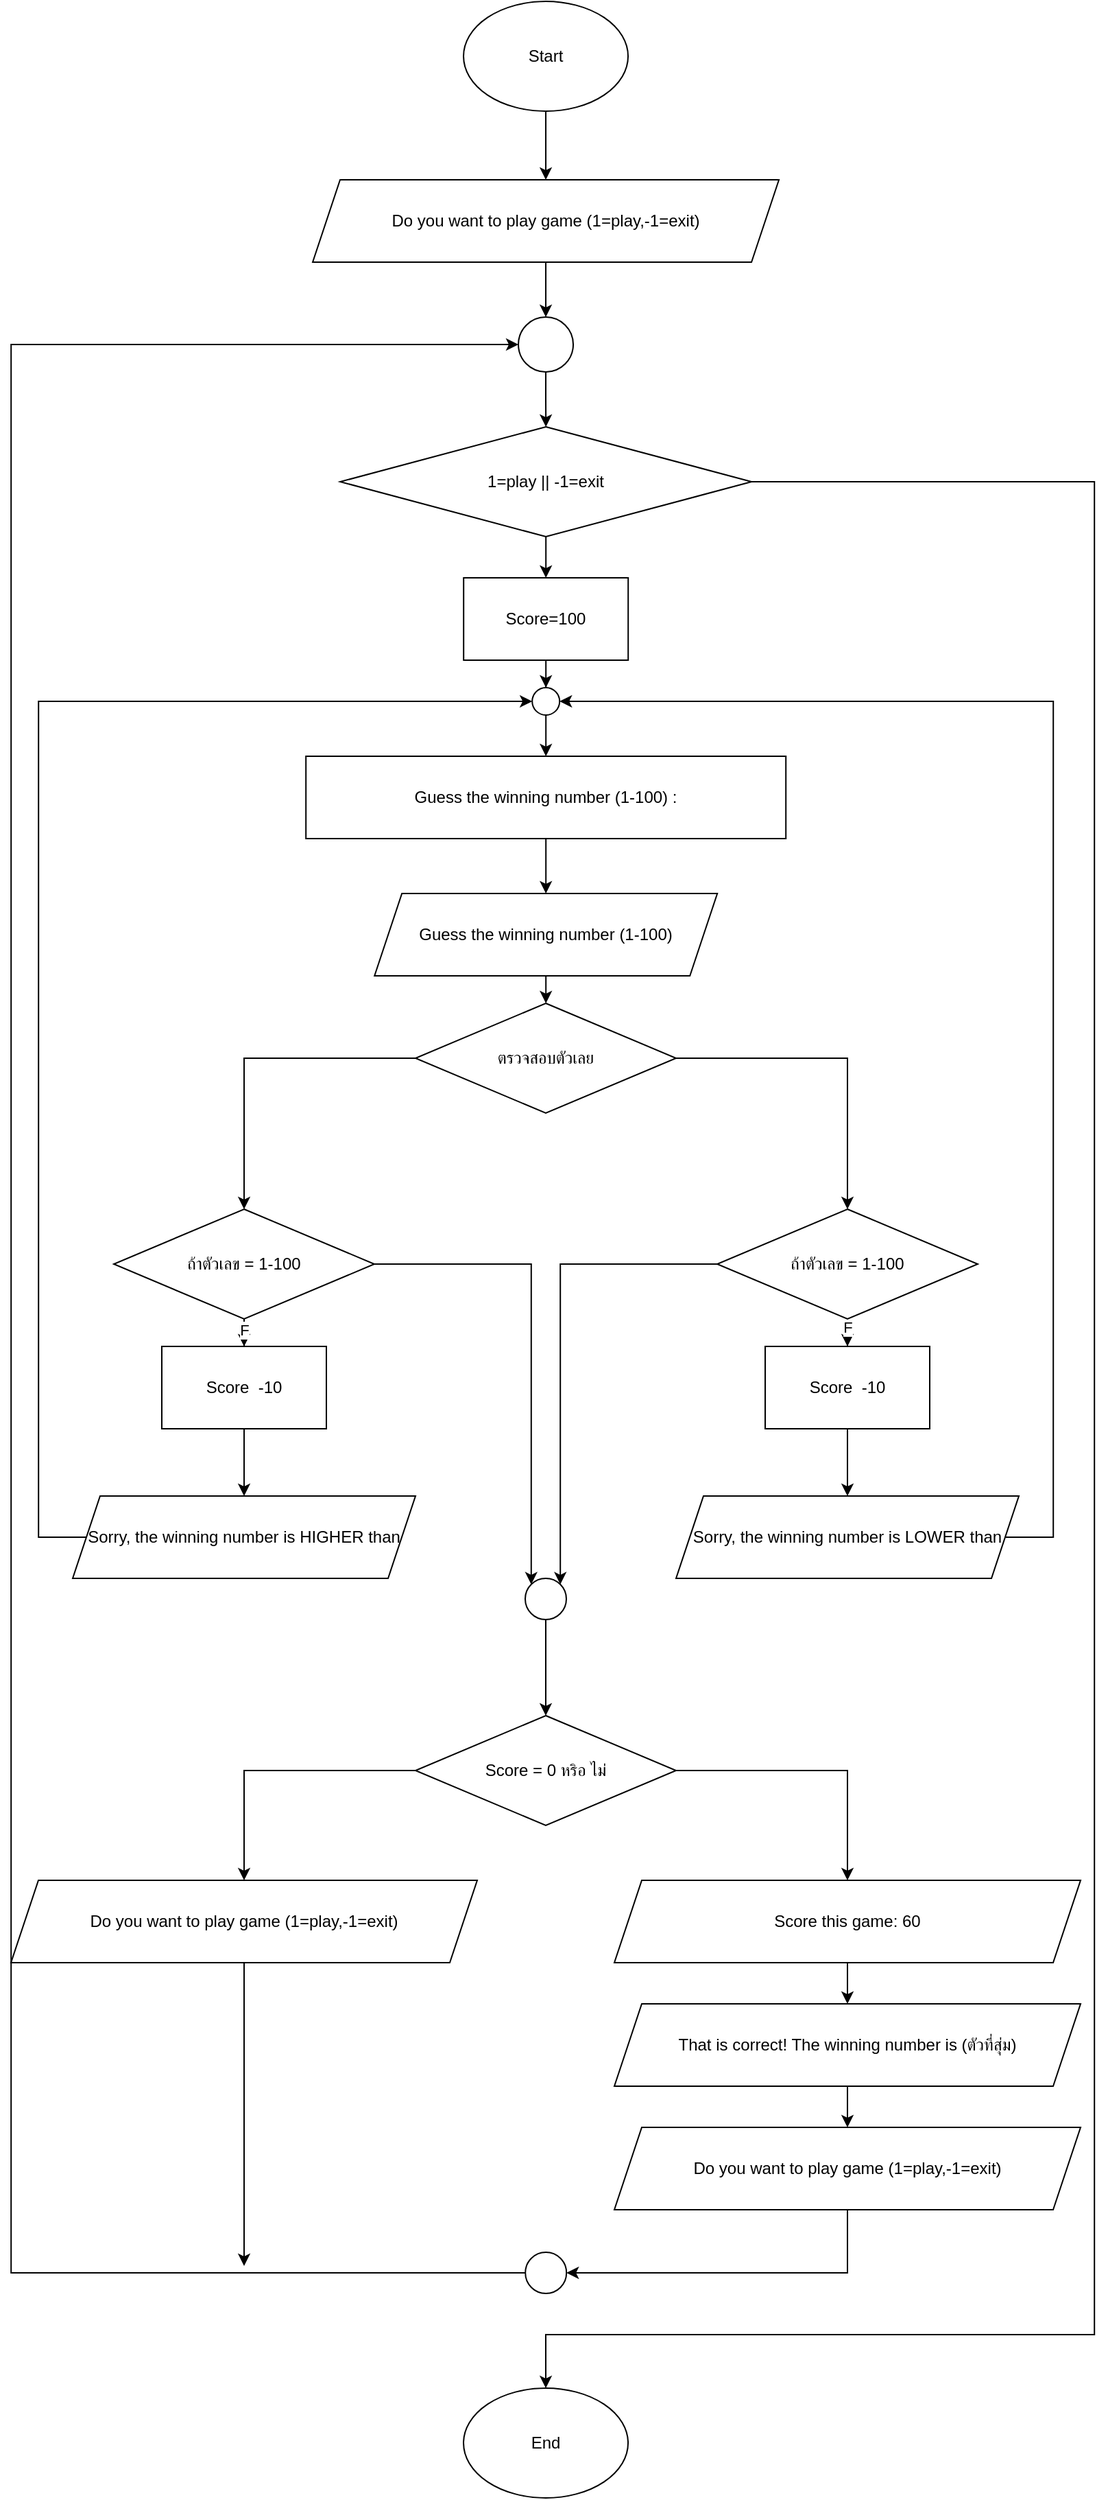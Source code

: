 <mxfile version="28.0.9">
  <diagram name="หน้า-1" id="aeqF7X4MXf0Tq7_KX2Hd">
    <mxGraphModel dx="1601" dy="768" grid="1" gridSize="10" guides="1" tooltips="1" connect="1" arrows="1" fold="1" page="1" pageScale="1" pageWidth="827" pageHeight="1169" math="0" shadow="0">
      <root>
        <mxCell id="0" />
        <mxCell id="1" parent="0" />
        <mxCell id="oGDoPu6umGAKRyoV1yRE-61" style="edgeStyle=orthogonalEdgeStyle;rounded=0;orthogonalLoop=1;jettySize=auto;html=1;" edge="1" parent="1" source="oGDoPu6umGAKRyoV1yRE-62" target="oGDoPu6umGAKRyoV1yRE-64">
          <mxGeometry relative="1" as="geometry" />
        </mxCell>
        <mxCell id="oGDoPu6umGAKRyoV1yRE-62" value="Start" style="ellipse;whiteSpace=wrap;html=1;" vertex="1" parent="1">
          <mxGeometry x="348.02" y="40" width="120" height="80" as="geometry" />
        </mxCell>
        <mxCell id="oGDoPu6umGAKRyoV1yRE-63" style="edgeStyle=orthogonalEdgeStyle;rounded=0;orthogonalLoop=1;jettySize=auto;html=1;" edge="1" parent="1" source="oGDoPu6umGAKRyoV1yRE-64" target="oGDoPu6umGAKRyoV1yRE-96">
          <mxGeometry relative="1" as="geometry" />
        </mxCell>
        <mxCell id="oGDoPu6umGAKRyoV1yRE-64" value="Do you want to play game (1=play,-1=exit)" style="shape=parallelogram;perimeter=parallelogramPerimeter;whiteSpace=wrap;html=1;fixedSize=1;" vertex="1" parent="1">
          <mxGeometry x="238.02" y="170" width="340" height="60" as="geometry" />
        </mxCell>
        <mxCell id="oGDoPu6umGAKRyoV1yRE-65" style="edgeStyle=orthogonalEdgeStyle;rounded=0;orthogonalLoop=1;jettySize=auto;html=1;" edge="1" parent="1" source="oGDoPu6umGAKRyoV1yRE-67" target="oGDoPu6umGAKRyoV1yRE-69">
          <mxGeometry relative="1" as="geometry" />
        </mxCell>
        <mxCell id="oGDoPu6umGAKRyoV1yRE-66" style="edgeStyle=orthogonalEdgeStyle;rounded=0;orthogonalLoop=1;jettySize=auto;html=1;entryX=0.5;entryY=0;entryDx=0;entryDy=0;" edge="1" parent="1" source="oGDoPu6umGAKRyoV1yRE-67" target="oGDoPu6umGAKRyoV1yRE-97">
          <mxGeometry relative="1" as="geometry">
            <mxPoint x="788.1" y="1790" as="targetPoint" />
            <Array as="points">
              <mxPoint x="808.1" y="390" />
              <mxPoint x="808.1" y="1740" />
              <mxPoint x="408.1" y="1740" />
            </Array>
          </mxGeometry>
        </mxCell>
        <mxCell id="oGDoPu6umGAKRyoV1yRE-67" value="1=play || -1=exit" style="rhombus;whiteSpace=wrap;html=1;" vertex="1" parent="1">
          <mxGeometry x="258.1" y="350" width="300" height="80" as="geometry" />
        </mxCell>
        <mxCell id="oGDoPu6umGAKRyoV1yRE-68" style="edgeStyle=orthogonalEdgeStyle;rounded=0;orthogonalLoop=1;jettySize=auto;html=1;entryX=0.5;entryY=0;entryDx=0;entryDy=0;" edge="1" parent="1" source="oGDoPu6umGAKRyoV1yRE-69" target="oGDoPu6umGAKRyoV1yRE-104">
          <mxGeometry relative="1" as="geometry" />
        </mxCell>
        <mxCell id="oGDoPu6umGAKRyoV1yRE-69" value="Score=100" style="rounded=0;whiteSpace=wrap;html=1;" vertex="1" parent="1">
          <mxGeometry x="348.1" y="460" width="120" height="60" as="geometry" />
        </mxCell>
        <mxCell id="oGDoPu6umGAKRyoV1yRE-70" style="edgeStyle=orthogonalEdgeStyle;rounded=0;orthogonalLoop=1;jettySize=auto;html=1;" edge="1" parent="1" source="oGDoPu6umGAKRyoV1yRE-71" target="oGDoPu6umGAKRyoV1yRE-76">
          <mxGeometry relative="1" as="geometry" />
        </mxCell>
        <mxCell id="oGDoPu6umGAKRyoV1yRE-71" value="Guess the winning number (1-100) :" style="rounded=0;whiteSpace=wrap;html=1;" vertex="1" parent="1">
          <mxGeometry x="233.1" y="590" width="350" height="60" as="geometry" />
        </mxCell>
        <mxCell id="oGDoPu6umGAKRyoV1yRE-72" style="edgeStyle=orthogonalEdgeStyle;rounded=0;orthogonalLoop=1;jettySize=auto;html=1;entryX=0.5;entryY=0;entryDx=0;entryDy=0;" edge="1" parent="1" source="oGDoPu6umGAKRyoV1yRE-74" target="oGDoPu6umGAKRyoV1yRE-80">
          <mxGeometry relative="1" as="geometry" />
        </mxCell>
        <mxCell id="oGDoPu6umGAKRyoV1yRE-73" style="edgeStyle=orthogonalEdgeStyle;rounded=0;orthogonalLoop=1;jettySize=auto;html=1;entryX=0.5;entryY=0;entryDx=0;entryDy=0;" edge="1" parent="1" source="oGDoPu6umGAKRyoV1yRE-74" target="oGDoPu6umGAKRyoV1yRE-84">
          <mxGeometry relative="1" as="geometry" />
        </mxCell>
        <mxCell id="oGDoPu6umGAKRyoV1yRE-74" value="ตรวจสอบตัวเลย" style="rhombus;whiteSpace=wrap;html=1;" vertex="1" parent="1">
          <mxGeometry x="313.0" y="770" width="190" height="80" as="geometry" />
        </mxCell>
        <mxCell id="oGDoPu6umGAKRyoV1yRE-75" style="edgeStyle=orthogonalEdgeStyle;rounded=0;orthogonalLoop=1;jettySize=auto;html=1;entryX=0.5;entryY=0;entryDx=0;entryDy=0;" edge="1" parent="1" source="oGDoPu6umGAKRyoV1yRE-76" target="oGDoPu6umGAKRyoV1yRE-74">
          <mxGeometry relative="1" as="geometry" />
        </mxCell>
        <mxCell id="oGDoPu6umGAKRyoV1yRE-76" value="Guess the winning number (1-100)" style="shape=parallelogram;perimeter=parallelogramPerimeter;whiteSpace=wrap;html=1;fixedSize=1;" vertex="1" parent="1">
          <mxGeometry x="283.1" y="690" width="250" height="60" as="geometry" />
        </mxCell>
        <mxCell id="oGDoPu6umGAKRyoV1yRE-77" style="edgeStyle=orthogonalEdgeStyle;rounded=0;orthogonalLoop=1;jettySize=auto;html=1;" edge="1" parent="1" source="oGDoPu6umGAKRyoV1yRE-80" target="oGDoPu6umGAKRyoV1yRE-88">
          <mxGeometry relative="1" as="geometry" />
        </mxCell>
        <mxCell id="oGDoPu6umGAKRyoV1yRE-78" value="F" style="edgeLabel;html=1;align=center;verticalAlign=middle;resizable=0;points=[];" vertex="1" connectable="0" parent="oGDoPu6umGAKRyoV1yRE-77">
          <mxGeometry x="0.511" relative="1" as="geometry">
            <mxPoint as="offset" />
          </mxGeometry>
        </mxCell>
        <mxCell id="oGDoPu6umGAKRyoV1yRE-79" style="edgeStyle=orthogonalEdgeStyle;rounded=0;orthogonalLoop=1;jettySize=auto;html=1;entryX=1;entryY=0;entryDx=0;entryDy=0;" edge="1" parent="1" source="oGDoPu6umGAKRyoV1yRE-80" target="oGDoPu6umGAKRyoV1yRE-94">
          <mxGeometry relative="1" as="geometry" />
        </mxCell>
        <mxCell id="oGDoPu6umGAKRyoV1yRE-80" value="ถ้าตัวเลข = 1-100" style="rhombus;whiteSpace=wrap;html=1;" vertex="1" parent="1">
          <mxGeometry x="533" y="920" width="190" height="80" as="geometry" />
        </mxCell>
        <mxCell id="oGDoPu6umGAKRyoV1yRE-81" style="edgeStyle=orthogonalEdgeStyle;rounded=0;orthogonalLoop=1;jettySize=auto;html=1;" edge="1" parent="1" source="oGDoPu6umGAKRyoV1yRE-84" target="oGDoPu6umGAKRyoV1yRE-86">
          <mxGeometry relative="1" as="geometry" />
        </mxCell>
        <mxCell id="oGDoPu6umGAKRyoV1yRE-82" value="F" style="edgeLabel;html=1;align=center;verticalAlign=middle;resizable=0;points=[];" vertex="1" connectable="0" parent="oGDoPu6umGAKRyoV1yRE-81">
          <mxGeometry x="0.605" relative="1" as="geometry">
            <mxPoint as="offset" />
          </mxGeometry>
        </mxCell>
        <mxCell id="oGDoPu6umGAKRyoV1yRE-83" style="edgeStyle=orthogonalEdgeStyle;rounded=0;orthogonalLoop=1;jettySize=auto;html=1;entryX=0;entryY=0;entryDx=0;entryDy=0;" edge="1" parent="1" source="oGDoPu6umGAKRyoV1yRE-84" target="oGDoPu6umGAKRyoV1yRE-94">
          <mxGeometry relative="1" as="geometry" />
        </mxCell>
        <mxCell id="oGDoPu6umGAKRyoV1yRE-84" value="ถ้าตัวเลข = 1-100" style="rhombus;whiteSpace=wrap;html=1;" vertex="1" parent="1">
          <mxGeometry x="93" y="920" width="190" height="80" as="geometry" />
        </mxCell>
        <mxCell id="oGDoPu6umGAKRyoV1yRE-85" style="edgeStyle=orthogonalEdgeStyle;rounded=0;orthogonalLoop=1;jettySize=auto;html=1;entryX=0.5;entryY=0;entryDx=0;entryDy=0;" edge="1" parent="1" source="oGDoPu6umGAKRyoV1yRE-86" target="oGDoPu6umGAKRyoV1yRE-90">
          <mxGeometry relative="1" as="geometry" />
        </mxCell>
        <mxCell id="oGDoPu6umGAKRyoV1yRE-86" value="Score&amp;nbsp; -10" style="rounded=0;whiteSpace=wrap;html=1;" vertex="1" parent="1">
          <mxGeometry x="128" y="1020" width="120" height="60" as="geometry" />
        </mxCell>
        <mxCell id="oGDoPu6umGAKRyoV1yRE-87" style="edgeStyle=orthogonalEdgeStyle;rounded=0;orthogonalLoop=1;jettySize=auto;html=1;entryX=0.5;entryY=0;entryDx=0;entryDy=0;" edge="1" parent="1" source="oGDoPu6umGAKRyoV1yRE-88" target="oGDoPu6umGAKRyoV1yRE-92">
          <mxGeometry relative="1" as="geometry" />
        </mxCell>
        <mxCell id="oGDoPu6umGAKRyoV1yRE-88" value="Score&amp;nbsp; -10" style="rounded=0;whiteSpace=wrap;html=1;" vertex="1" parent="1">
          <mxGeometry x="568.0" y="1020" width="120" height="60" as="geometry" />
        </mxCell>
        <mxCell id="oGDoPu6umGAKRyoV1yRE-89" style="edgeStyle=orthogonalEdgeStyle;rounded=0;orthogonalLoop=1;jettySize=auto;html=1;entryX=0;entryY=0.5;entryDx=0;entryDy=0;" edge="1" parent="1" source="oGDoPu6umGAKRyoV1yRE-90" target="oGDoPu6umGAKRyoV1yRE-104">
          <mxGeometry relative="1" as="geometry">
            <Array as="points">
              <mxPoint x="38.1" y="1159" />
              <mxPoint x="38.1" y="550" />
            </Array>
          </mxGeometry>
        </mxCell>
        <mxCell id="oGDoPu6umGAKRyoV1yRE-90" value="Sorry, the winning number is HIGHER than" style="shape=parallelogram;perimeter=parallelogramPerimeter;whiteSpace=wrap;html=1;fixedSize=1;" vertex="1" parent="1">
          <mxGeometry x="63" y="1129" width="250" height="60" as="geometry" />
        </mxCell>
        <mxCell id="oGDoPu6umGAKRyoV1yRE-91" style="edgeStyle=orthogonalEdgeStyle;rounded=0;orthogonalLoop=1;jettySize=auto;html=1;entryX=1;entryY=0.5;entryDx=0;entryDy=0;" edge="1" parent="1" source="oGDoPu6umGAKRyoV1yRE-92" target="oGDoPu6umGAKRyoV1yRE-104">
          <mxGeometry relative="1" as="geometry">
            <Array as="points">
              <mxPoint x="778.1" y="1159" />
              <mxPoint x="778.1" y="550" />
            </Array>
          </mxGeometry>
        </mxCell>
        <mxCell id="oGDoPu6umGAKRyoV1yRE-92" value="Sorry, the winning number is LOWER than" style="shape=parallelogram;perimeter=parallelogramPerimeter;whiteSpace=wrap;html=1;fixedSize=1;" vertex="1" parent="1">
          <mxGeometry x="503.0" y="1129" width="250" height="60" as="geometry" />
        </mxCell>
        <mxCell id="oGDoPu6umGAKRyoV1yRE-93" style="edgeStyle=orthogonalEdgeStyle;rounded=0;orthogonalLoop=1;jettySize=auto;html=1;" edge="1" parent="1" source="oGDoPu6umGAKRyoV1yRE-94" target="oGDoPu6umGAKRyoV1yRE-100">
          <mxGeometry relative="1" as="geometry" />
        </mxCell>
        <mxCell id="oGDoPu6umGAKRyoV1yRE-94" value="" style="ellipse;whiteSpace=wrap;html=1;aspect=fixed;" vertex="1" parent="1">
          <mxGeometry x="393.0" y="1189" width="30" height="30" as="geometry" />
        </mxCell>
        <mxCell id="oGDoPu6umGAKRyoV1yRE-95" style="edgeStyle=orthogonalEdgeStyle;rounded=0;orthogonalLoop=1;jettySize=auto;html=1;" edge="1" parent="1" source="oGDoPu6umGAKRyoV1yRE-96" target="oGDoPu6umGAKRyoV1yRE-67">
          <mxGeometry relative="1" as="geometry" />
        </mxCell>
        <mxCell id="oGDoPu6umGAKRyoV1yRE-96" value="" style="ellipse;whiteSpace=wrap;html=1;aspect=fixed;" vertex="1" parent="1">
          <mxGeometry x="388.02" y="270" width="40" height="40" as="geometry" />
        </mxCell>
        <mxCell id="oGDoPu6umGAKRyoV1yRE-97" value="End" style="ellipse;whiteSpace=wrap;html=1;" vertex="1" parent="1">
          <mxGeometry x="348.02" y="1779" width="120" height="80" as="geometry" />
        </mxCell>
        <mxCell id="oGDoPu6umGAKRyoV1yRE-98" style="edgeStyle=orthogonalEdgeStyle;rounded=0;orthogonalLoop=1;jettySize=auto;html=1;entryX=0.5;entryY=0;entryDx=0;entryDy=0;" edge="1" parent="1" source="oGDoPu6umGAKRyoV1yRE-100" target="oGDoPu6umGAKRyoV1yRE-106">
          <mxGeometry relative="1" as="geometry">
            <Array as="points">
              <mxPoint x="188.1" y="1329" />
            </Array>
          </mxGeometry>
        </mxCell>
        <mxCell id="oGDoPu6umGAKRyoV1yRE-99" style="edgeStyle=orthogonalEdgeStyle;rounded=0;orthogonalLoop=1;jettySize=auto;html=1;entryX=0.5;entryY=0;entryDx=0;entryDy=0;" edge="1" parent="1" source="oGDoPu6umGAKRyoV1yRE-100" target="oGDoPu6umGAKRyoV1yRE-102">
          <mxGeometry relative="1" as="geometry">
            <Array as="points">
              <mxPoint x="628.1" y="1329" />
            </Array>
          </mxGeometry>
        </mxCell>
        <mxCell id="oGDoPu6umGAKRyoV1yRE-100" value="Score = 0 หริอ ไม่" style="rhombus;whiteSpace=wrap;html=1;" vertex="1" parent="1">
          <mxGeometry x="313.0" y="1289" width="190" height="80" as="geometry" />
        </mxCell>
        <mxCell id="oGDoPu6umGAKRyoV1yRE-101" style="edgeStyle=orthogonalEdgeStyle;rounded=0;orthogonalLoop=1;jettySize=auto;html=1;" edge="1" parent="1" source="oGDoPu6umGAKRyoV1yRE-102" target="oGDoPu6umGAKRyoV1yRE-108">
          <mxGeometry relative="1" as="geometry" />
        </mxCell>
        <mxCell id="oGDoPu6umGAKRyoV1yRE-102" value="Score this game: 60" style="shape=parallelogram;perimeter=parallelogramPerimeter;whiteSpace=wrap;html=1;fixedSize=1;" vertex="1" parent="1">
          <mxGeometry x="458" y="1409" width="340" height="60" as="geometry" />
        </mxCell>
        <mxCell id="oGDoPu6umGAKRyoV1yRE-103" style="edgeStyle=orthogonalEdgeStyle;rounded=0;orthogonalLoop=1;jettySize=auto;html=1;entryX=0.5;entryY=0;entryDx=0;entryDy=0;" edge="1" parent="1" source="oGDoPu6umGAKRyoV1yRE-104" target="oGDoPu6umGAKRyoV1yRE-71">
          <mxGeometry relative="1" as="geometry" />
        </mxCell>
        <mxCell id="oGDoPu6umGAKRyoV1yRE-104" value="" style="ellipse;whiteSpace=wrap;html=1;aspect=fixed;" vertex="1" parent="1">
          <mxGeometry x="398.1" y="540" width="20" height="20" as="geometry" />
        </mxCell>
        <mxCell id="oGDoPu6umGAKRyoV1yRE-105" style="edgeStyle=orthogonalEdgeStyle;rounded=0;orthogonalLoop=1;jettySize=auto;html=1;" edge="1" parent="1" source="oGDoPu6umGAKRyoV1yRE-106">
          <mxGeometry relative="1" as="geometry">
            <mxPoint x="188.0" y="1690" as="targetPoint" />
          </mxGeometry>
        </mxCell>
        <mxCell id="oGDoPu6umGAKRyoV1yRE-106" value="Do you want to play game (1=play,-1=exit)" style="shape=parallelogram;perimeter=parallelogramPerimeter;whiteSpace=wrap;html=1;fixedSize=1;" vertex="1" parent="1">
          <mxGeometry x="18" y="1409" width="340" height="60" as="geometry" />
        </mxCell>
        <mxCell id="oGDoPu6umGAKRyoV1yRE-107" style="edgeStyle=orthogonalEdgeStyle;rounded=0;orthogonalLoop=1;jettySize=auto;html=1;" edge="1" parent="1" source="oGDoPu6umGAKRyoV1yRE-108" target="oGDoPu6umGAKRyoV1yRE-110">
          <mxGeometry relative="1" as="geometry" />
        </mxCell>
        <mxCell id="oGDoPu6umGAKRyoV1yRE-108" value="That is correct! The winning number is (ตัวที่สุ่ม)" style="shape=parallelogram;perimeter=parallelogramPerimeter;whiteSpace=wrap;html=1;fixedSize=1;" vertex="1" parent="1">
          <mxGeometry x="458" y="1499" width="340" height="60" as="geometry" />
        </mxCell>
        <mxCell id="oGDoPu6umGAKRyoV1yRE-109" style="edgeStyle=orthogonalEdgeStyle;rounded=0;orthogonalLoop=1;jettySize=auto;html=1;entryX=1;entryY=0.5;entryDx=0;entryDy=0;" edge="1" parent="1" source="oGDoPu6umGAKRyoV1yRE-110" target="oGDoPu6umGAKRyoV1yRE-112">
          <mxGeometry relative="1" as="geometry">
            <Array as="points">
              <mxPoint x="628.1" y="1695" />
            </Array>
          </mxGeometry>
        </mxCell>
        <mxCell id="oGDoPu6umGAKRyoV1yRE-110" value="Do you want to play game (1=play,-1=exit)" style="shape=parallelogram;perimeter=parallelogramPerimeter;whiteSpace=wrap;html=1;fixedSize=1;" vertex="1" parent="1">
          <mxGeometry x="458" y="1589" width="340" height="60" as="geometry" />
        </mxCell>
        <mxCell id="oGDoPu6umGAKRyoV1yRE-111" style="edgeStyle=orthogonalEdgeStyle;rounded=0;orthogonalLoop=1;jettySize=auto;html=1;entryX=0;entryY=0.5;entryDx=0;entryDy=0;" edge="1" parent="1" source="oGDoPu6umGAKRyoV1yRE-112" target="oGDoPu6umGAKRyoV1yRE-96">
          <mxGeometry relative="1" as="geometry">
            <Array as="points">
              <mxPoint x="18.1" y="1695" />
              <mxPoint x="18.1" y="290" />
            </Array>
          </mxGeometry>
        </mxCell>
        <mxCell id="oGDoPu6umGAKRyoV1yRE-112" value="" style="ellipse;whiteSpace=wrap;html=1;aspect=fixed;" vertex="1" parent="1">
          <mxGeometry x="393.1" y="1680" width="30" height="30" as="geometry" />
        </mxCell>
      </root>
    </mxGraphModel>
  </diagram>
</mxfile>

